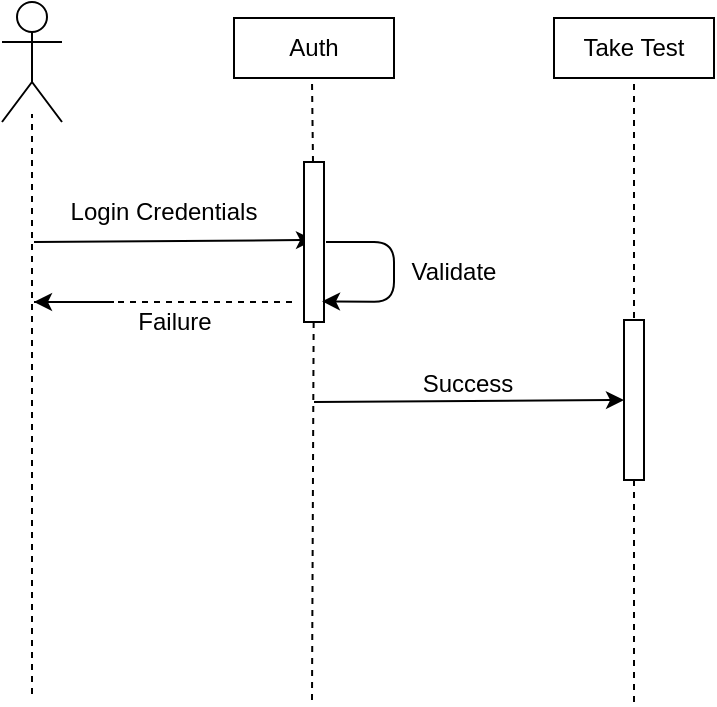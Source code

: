 <mxfile>
    <diagram id="zzr22fVEi4JqnUef34g2" name="Page-1">
        <mxGraphModel dx="454" dy="466" grid="1" gridSize="10" guides="1" tooltips="1" connect="1" arrows="1" fold="1" page="1" pageScale="1" pageWidth="850" pageHeight="1100" math="0" shadow="0">
            <root>
                <mxCell id="0"/>
                <mxCell id="1" parent="0"/>
                <mxCell id="2" value="" style="shape=umlActor;verticalLabelPosition=bottom;verticalAlign=top;html=1;outlineConnect=0;" vertex="1" parent="1">
                    <mxGeometry x="44" y="40" width="30" height="60" as="geometry"/>
                </mxCell>
                <mxCell id="6" value="" style="endArrow=none;dashed=1;html=1;" edge="1" parent="1">
                    <mxGeometry width="50" height="50" relative="1" as="geometry">
                        <mxPoint x="59" y="386" as="sourcePoint"/>
                        <mxPoint x="59" y="96" as="targetPoint"/>
                    </mxGeometry>
                </mxCell>
                <mxCell id="7" value="Auth" style="rounded=0;whiteSpace=wrap;html=1;" vertex="1" parent="1">
                    <mxGeometry x="160" y="48" width="80" height="30" as="geometry"/>
                </mxCell>
                <mxCell id="8" value="Take Test" style="rounded=0;whiteSpace=wrap;html=1;" vertex="1" parent="1">
                    <mxGeometry x="320" y="48" width="80" height="30" as="geometry"/>
                </mxCell>
                <mxCell id="10" value="" style="endArrow=none;dashed=1;html=1;" edge="1" parent="1">
                    <mxGeometry width="50" height="50" relative="1" as="geometry">
                        <mxPoint x="360" y="390" as="sourcePoint"/>
                        <mxPoint x="360" y="80" as="targetPoint"/>
                    </mxGeometry>
                </mxCell>
                <mxCell id="11" value="" style="endArrow=none;dashed=1;html=1;startArrow=none;" edge="1" parent="1" source="15">
                    <mxGeometry width="50" height="50" relative="1" as="geometry">
                        <mxPoint x="199" y="389" as="sourcePoint"/>
                        <mxPoint x="199" y="79" as="targetPoint"/>
                    </mxGeometry>
                </mxCell>
                <mxCell id="12" value="" style="endArrow=classic;html=1;" edge="1" parent="1">
                    <mxGeometry width="50" height="50" relative="1" as="geometry">
                        <mxPoint x="60" y="160" as="sourcePoint"/>
                        <mxPoint x="200" y="159" as="targetPoint"/>
                    </mxGeometry>
                </mxCell>
                <mxCell id="14" value="Login Credentials" style="text;html=1;strokeColor=none;fillColor=none;align=center;verticalAlign=middle;whiteSpace=wrap;rounded=0;" vertex="1" parent="1">
                    <mxGeometry x="70" y="130" width="110" height="30" as="geometry"/>
                </mxCell>
                <mxCell id="16" value="" style="endArrow=none;dashed=1;html=1;" edge="1" parent="1" target="15">
                    <mxGeometry width="50" height="50" relative="1" as="geometry">
                        <mxPoint x="199" y="389" as="sourcePoint"/>
                        <mxPoint x="199" y="79" as="targetPoint"/>
                    </mxGeometry>
                </mxCell>
                <mxCell id="15" value="" style="rounded=0;whiteSpace=wrap;html=1;" vertex="1" parent="1">
                    <mxGeometry x="195" y="120" width="10" height="80" as="geometry"/>
                </mxCell>
                <mxCell id="24" value="" style="rounded=0;whiteSpace=wrap;html=1;" vertex="1" parent="1">
                    <mxGeometry x="355" y="199" width="10" height="80" as="geometry"/>
                </mxCell>
                <mxCell id="20" value="" style="endArrow=classic;html=1;entryX=0.9;entryY=0.871;entryDx=0;entryDy=0;entryPerimeter=0;" edge="1" parent="1" target="15">
                    <mxGeometry width="50" height="50" relative="1" as="geometry">
                        <mxPoint x="206" y="160" as="sourcePoint"/>
                        <mxPoint x="240" y="200" as="targetPoint"/>
                        <Array as="points">
                            <mxPoint x="240" y="160"/>
                            <mxPoint x="240" y="190"/>
                        </Array>
                    </mxGeometry>
                </mxCell>
                <mxCell id="23" value="Validate" style="text;html=1;strokeColor=none;fillColor=none;align=center;verticalAlign=middle;whiteSpace=wrap;rounded=0;" vertex="1" parent="1">
                    <mxGeometry x="240" y="160" width="60" height="30" as="geometry"/>
                </mxCell>
                <mxCell id="32" value="Success" style="text;html=1;strokeColor=none;fillColor=none;align=center;verticalAlign=middle;whiteSpace=wrap;rounded=0;" vertex="1" parent="1">
                    <mxGeometry x="247" y="216" width="60" height="30" as="geometry"/>
                </mxCell>
                <mxCell id="25" value="" style="endArrow=classic;html=1;entryX=0;entryY=0.5;entryDx=0;entryDy=0;" edge="1" parent="1" target="24">
                    <mxGeometry width="50" height="50" relative="1" as="geometry">
                        <mxPoint x="200" y="240" as="sourcePoint"/>
                        <mxPoint x="250" y="190" as="targetPoint"/>
                    </mxGeometry>
                </mxCell>
                <mxCell id="27" value="" style="endArrow=none;dashed=1;html=1;" edge="1" parent="1">
                    <mxGeometry width="50" height="50" relative="1" as="geometry">
                        <mxPoint x="60" y="190" as="sourcePoint"/>
                        <mxPoint x="190" y="190" as="targetPoint"/>
                    </mxGeometry>
                </mxCell>
                <mxCell id="30" value="" style="endArrow=classic;html=1;" edge="1" parent="1">
                    <mxGeometry width="50" height="50" relative="1" as="geometry">
                        <mxPoint x="100" y="190" as="sourcePoint"/>
                        <mxPoint x="60" y="190" as="targetPoint"/>
                    </mxGeometry>
                </mxCell>
                <mxCell id="31" value="Failure" style="text;html=1;align=center;verticalAlign=middle;resizable=0;points=[];autosize=1;strokeColor=none;fillColor=none;" vertex="1" parent="1">
                    <mxGeometry x="100" y="185" width="60" height="30" as="geometry"/>
                </mxCell>
            </root>
        </mxGraphModel>
    </diagram>
</mxfile>